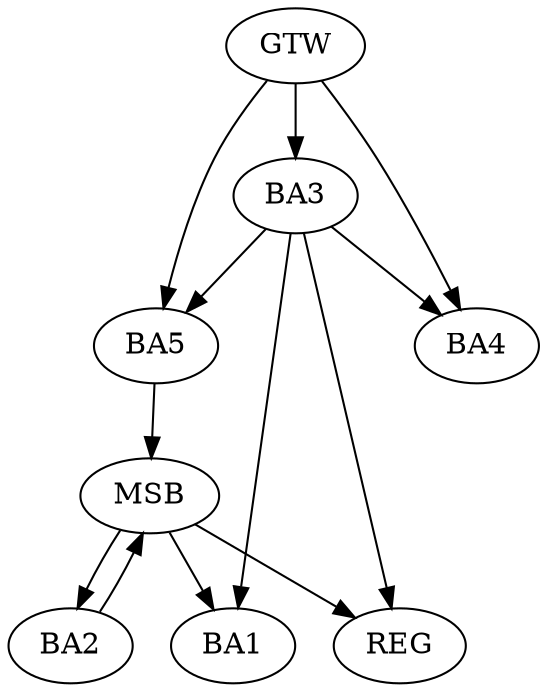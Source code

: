 strict digraph G {
  BA1 [ label="BA1" ];
  BA2 [ label="BA2" ];
  BA3 [ label="BA3" ];
  BA4 [ label="BA4" ];
  BA5 [ label="BA5" ];
  GTW [ label="GTW" ];
  REG [ label="REG" ];
  MSB [ label="MSB" ];
  BA3 -> BA1;
  GTW -> BA3;
  GTW -> BA4;
  GTW -> BA5;
  BA3 -> REG;
  MSB -> BA2;
  MSB -> REG;
  BA2 -> MSB;
  MSB -> BA1;
  BA5 -> MSB;
  BA3 -> BA4;
  BA3 -> BA5;
}
